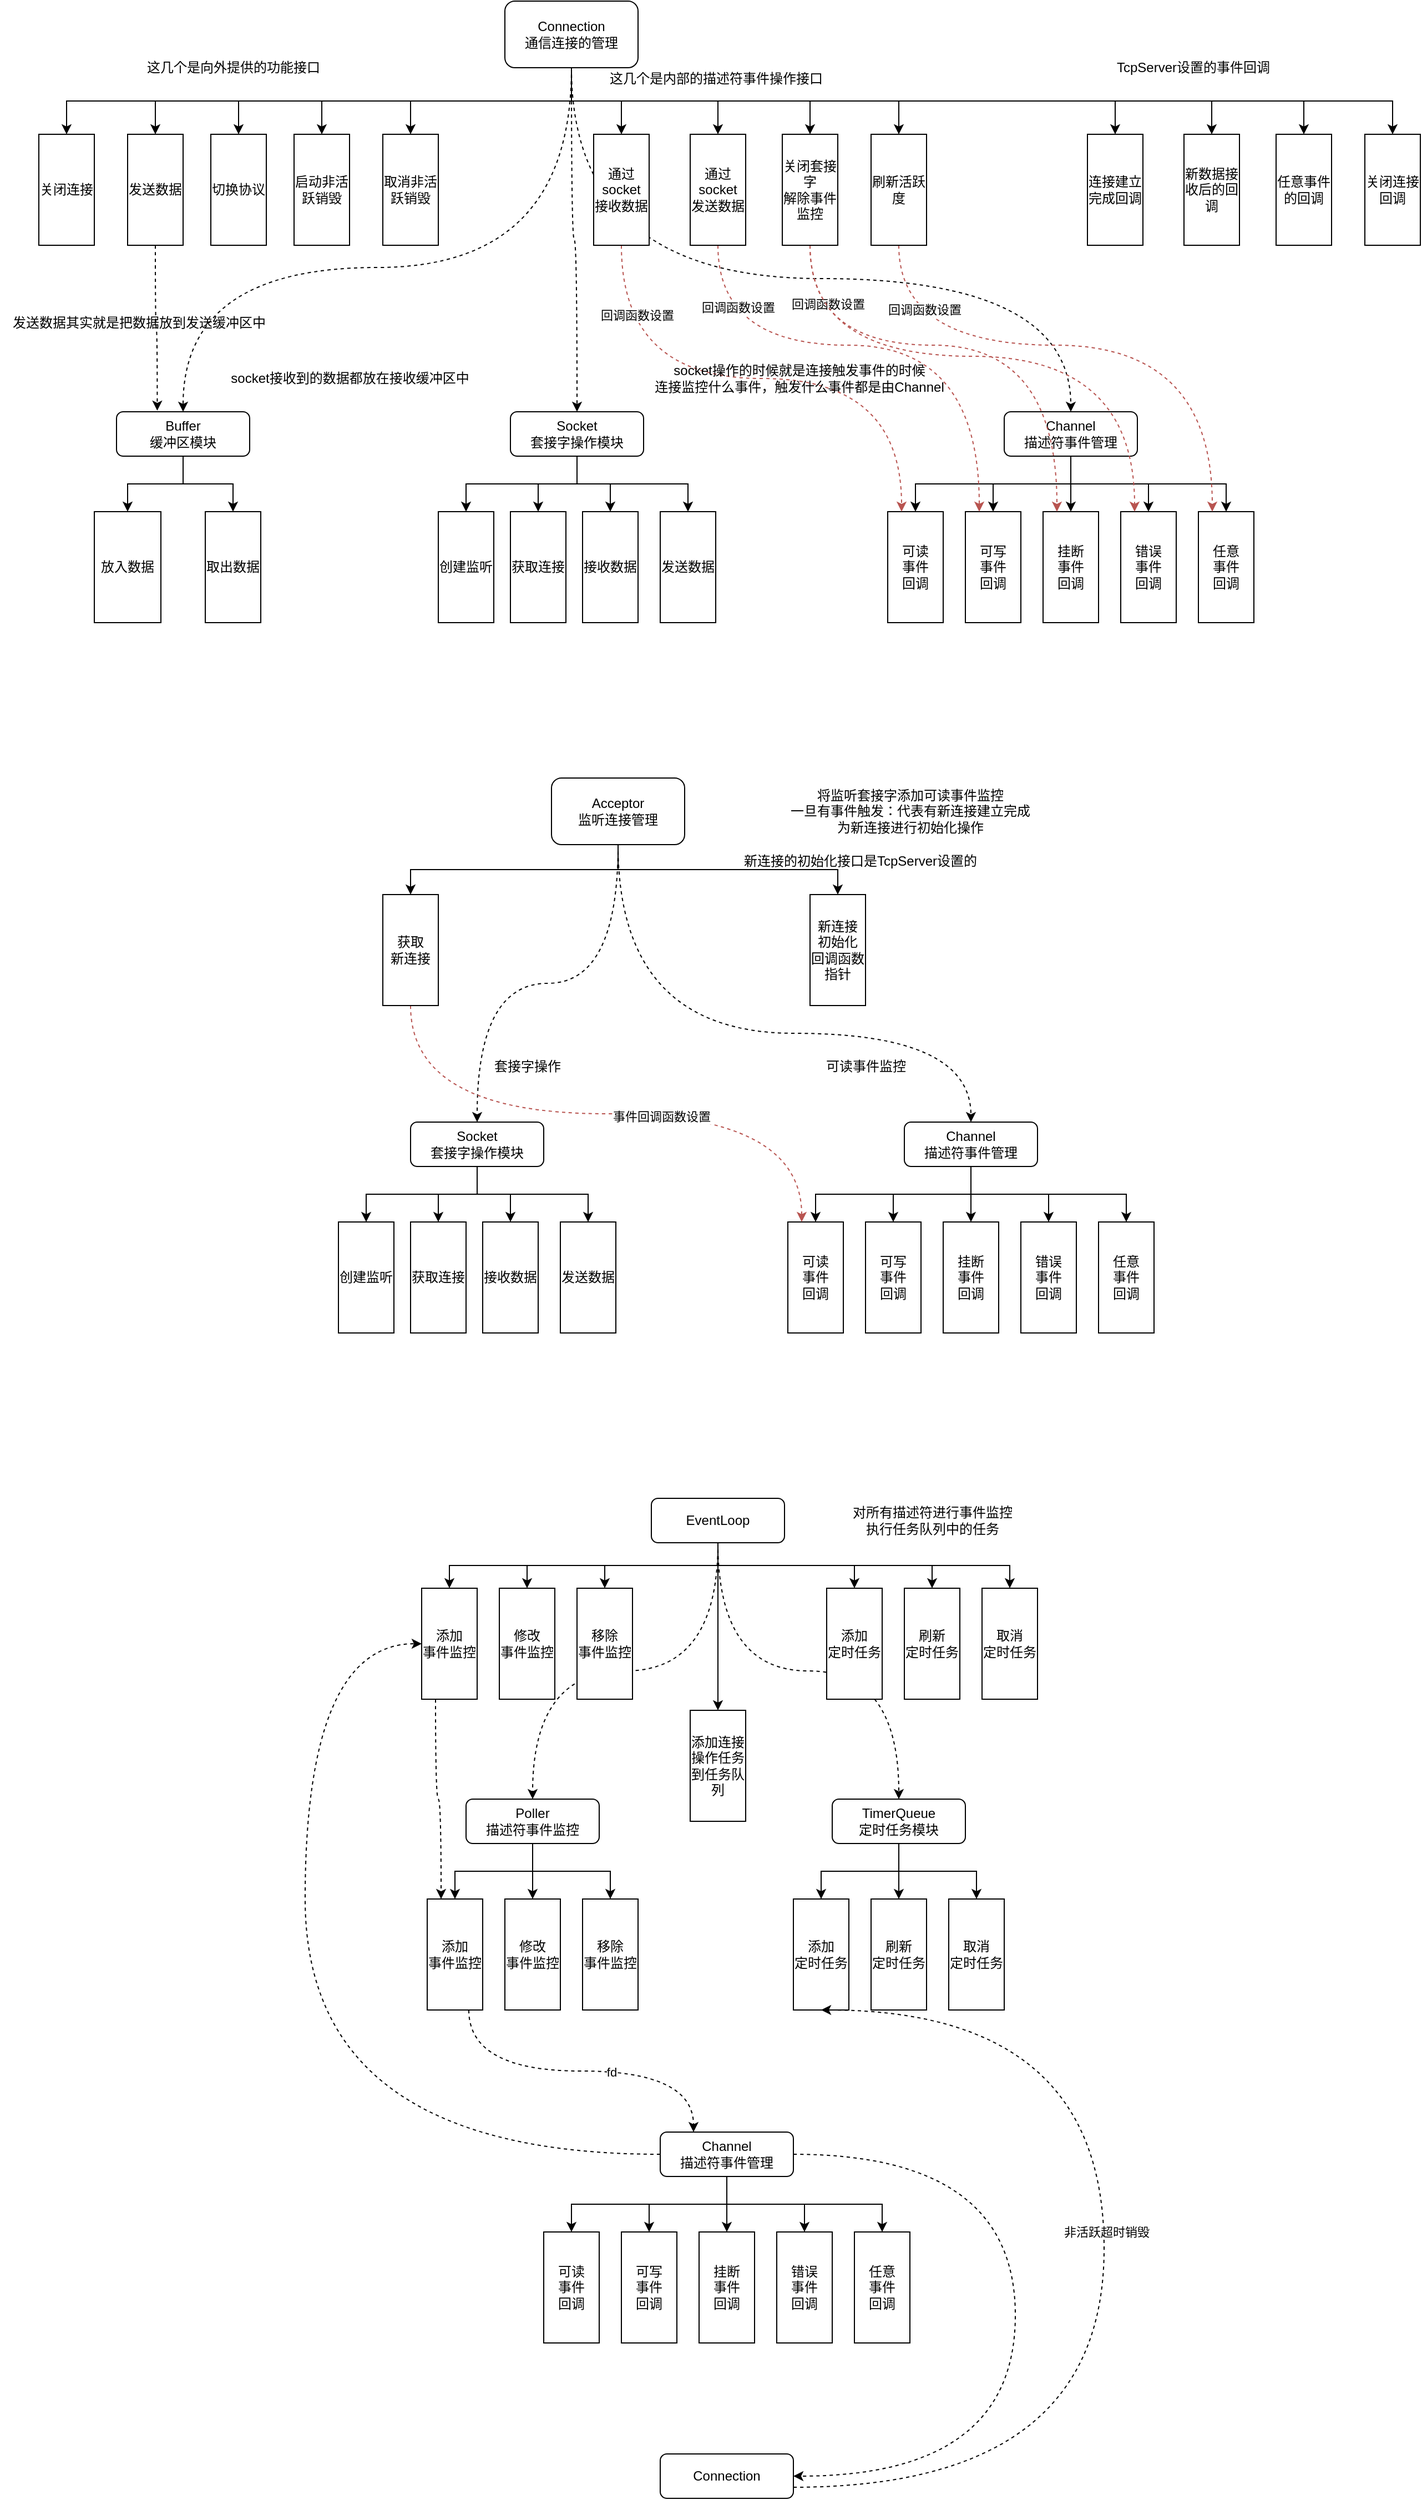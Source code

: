 <mxfile version="20.8.10" type="device"><diagram name="第 1 页" id="MNoV9runZdhLu2eUufJm"><mxGraphModel dx="1180" dy="1851" grid="1" gridSize="10" guides="1" tooltips="1" connect="1" arrows="1" fold="1" page="1" pageScale="1" pageWidth="827" pageHeight="1169" math="0" shadow="0"><root><mxCell id="0"/><mxCell id="1" parent="0"/><mxCell id="ZnIey9hsv3XczCQQsjlF-10" style="edgeStyle=orthogonalEdgeStyle;rounded=0;orthogonalLoop=1;jettySize=auto;html=1;exitX=0.5;exitY=1;exitDx=0;exitDy=0;entryX=0.5;entryY=0;entryDx=0;entryDy=0;fontFamily=Helvetica;" edge="1" parent="1" source="ZnIey9hsv3XczCQQsjlF-7" target="ZnIey9hsv3XczCQQsjlF-9"><mxGeometry relative="1" as="geometry"/></mxCell><mxCell id="ZnIey9hsv3XczCQQsjlF-11" style="edgeStyle=orthogonalEdgeStyle;rounded=0;orthogonalLoop=1;jettySize=auto;html=1;exitX=0.5;exitY=1;exitDx=0;exitDy=0;entryX=0.5;entryY=0;entryDx=0;entryDy=0;fontFamily=Helvetica;" edge="1" parent="1" source="ZnIey9hsv3XczCQQsjlF-7" target="ZnIey9hsv3XczCQQsjlF-8"><mxGeometry relative="1" as="geometry"/></mxCell><mxCell id="ZnIey9hsv3XczCQQsjlF-7" value="Buffer&lt;br&gt;缓冲区模块" style="rounded=1;whiteSpace=wrap;html=1;fontFamily=Helvetica;" vertex="1" parent="1"><mxGeometry x="260" y="150" width="120" height="40" as="geometry"/></mxCell><mxCell id="ZnIey9hsv3XczCQQsjlF-8" value="取出数据" style="rounded=0;whiteSpace=wrap;html=1;fontFamily=Helvetica;" vertex="1" parent="1"><mxGeometry x="340" y="240" width="50" height="100" as="geometry"/></mxCell><mxCell id="ZnIey9hsv3XczCQQsjlF-9" value="放入数据" style="rounded=0;whiteSpace=wrap;html=1;fontFamily=Helvetica;horizontal=1;" vertex="1" parent="1"><mxGeometry x="240" y="240" width="60" height="100" as="geometry"/></mxCell><mxCell id="ZnIey9hsv3XczCQQsjlF-17" style="edgeStyle=orthogonalEdgeStyle;rounded=0;orthogonalLoop=1;jettySize=auto;html=1;exitX=0.5;exitY=1;exitDx=0;exitDy=0;entryX=0.5;entryY=0;entryDx=0;entryDy=0;fontFamily=Helvetica;" edge="1" parent="1" source="ZnIey9hsv3XczCQQsjlF-12" target="ZnIey9hsv3XczCQQsjlF-13"><mxGeometry relative="1" as="geometry"/></mxCell><mxCell id="ZnIey9hsv3XczCQQsjlF-18" style="edgeStyle=orthogonalEdgeStyle;rounded=0;orthogonalLoop=1;jettySize=auto;html=1;exitX=0.5;exitY=1;exitDx=0;exitDy=0;entryX=0.5;entryY=0;entryDx=0;entryDy=0;fontFamily=Helvetica;" edge="1" parent="1" source="ZnIey9hsv3XczCQQsjlF-12" target="ZnIey9hsv3XczCQQsjlF-16"><mxGeometry relative="1" as="geometry"/></mxCell><mxCell id="ZnIey9hsv3XczCQQsjlF-19" style="edgeStyle=orthogonalEdgeStyle;rounded=0;orthogonalLoop=1;jettySize=auto;html=1;exitX=0.5;exitY=1;exitDx=0;exitDy=0;entryX=0.5;entryY=0;entryDx=0;entryDy=0;fontFamily=Helvetica;" edge="1" parent="1" source="ZnIey9hsv3XczCQQsjlF-12" target="ZnIey9hsv3XczCQQsjlF-14"><mxGeometry relative="1" as="geometry"/></mxCell><mxCell id="ZnIey9hsv3XczCQQsjlF-20" style="edgeStyle=orthogonalEdgeStyle;rounded=0;orthogonalLoop=1;jettySize=auto;html=1;exitX=0.5;exitY=1;exitDx=0;exitDy=0;entryX=0.5;entryY=0;entryDx=0;entryDy=0;fontFamily=Helvetica;" edge="1" parent="1" source="ZnIey9hsv3XczCQQsjlF-12" target="ZnIey9hsv3XczCQQsjlF-15"><mxGeometry relative="1" as="geometry"/></mxCell><mxCell id="ZnIey9hsv3XczCQQsjlF-12" value="Socket&lt;br&gt;套接字操作模块" style="rounded=1;whiteSpace=wrap;html=1;fontFamily=Helvetica;" vertex="1" parent="1"><mxGeometry x="615" y="150" width="120" height="40" as="geometry"/></mxCell><mxCell id="ZnIey9hsv3XczCQQsjlF-13" value="创建监听" style="rounded=0;whiteSpace=wrap;html=1;fontFamily=Helvetica;" vertex="1" parent="1"><mxGeometry x="550" y="240" width="50" height="100" as="geometry"/></mxCell><mxCell id="ZnIey9hsv3XczCQQsjlF-14" value="获取连接" style="rounded=0;whiteSpace=wrap;html=1;fontFamily=Helvetica;" vertex="1" parent="1"><mxGeometry x="615" y="240" width="50" height="100" as="geometry"/></mxCell><mxCell id="ZnIey9hsv3XczCQQsjlF-15" value="接收数据" style="rounded=0;whiteSpace=wrap;html=1;fontFamily=Helvetica;" vertex="1" parent="1"><mxGeometry x="680" y="240" width="50" height="100" as="geometry"/></mxCell><mxCell id="ZnIey9hsv3XczCQQsjlF-16" value="发送数据" style="rounded=0;whiteSpace=wrap;html=1;fontFamily=Helvetica;" vertex="1" parent="1"><mxGeometry x="750" y="240" width="50" height="100" as="geometry"/></mxCell><mxCell id="ZnIey9hsv3XczCQQsjlF-28" style="edgeStyle=orthogonalEdgeStyle;rounded=0;orthogonalLoop=1;jettySize=auto;html=1;exitX=0.5;exitY=1;exitDx=0;exitDy=0;entryX=0.5;entryY=0;entryDx=0;entryDy=0;fontFamily=Helvetica;" edge="1" parent="1" source="ZnIey9hsv3XczCQQsjlF-21" target="ZnIey9hsv3XczCQQsjlF-23"><mxGeometry relative="1" as="geometry"/></mxCell><mxCell id="ZnIey9hsv3XczCQQsjlF-29" style="edgeStyle=orthogonalEdgeStyle;rounded=0;orthogonalLoop=1;jettySize=auto;html=1;exitX=0.5;exitY=1;exitDx=0;exitDy=0;entryX=0.5;entryY=0;entryDx=0;entryDy=0;fontFamily=Helvetica;" edge="1" parent="1" source="ZnIey9hsv3XczCQQsjlF-21" target="ZnIey9hsv3XczCQQsjlF-24"><mxGeometry relative="1" as="geometry"/></mxCell><mxCell id="ZnIey9hsv3XczCQQsjlF-30" style="edgeStyle=orthogonalEdgeStyle;rounded=0;orthogonalLoop=1;jettySize=auto;html=1;exitX=0.5;exitY=1;exitDx=0;exitDy=0;entryX=0.5;entryY=0;entryDx=0;entryDy=0;fontFamily=Helvetica;" edge="1" parent="1" source="ZnIey9hsv3XczCQQsjlF-21" target="ZnIey9hsv3XczCQQsjlF-25"><mxGeometry relative="1" as="geometry"/></mxCell><mxCell id="ZnIey9hsv3XczCQQsjlF-31" style="edgeStyle=orthogonalEdgeStyle;rounded=0;orthogonalLoop=1;jettySize=auto;html=1;exitX=0.5;exitY=1;exitDx=0;exitDy=0;entryX=0.5;entryY=0;entryDx=0;entryDy=0;fontFamily=Helvetica;" edge="1" parent="1" source="ZnIey9hsv3XczCQQsjlF-21" target="ZnIey9hsv3XczCQQsjlF-27"><mxGeometry relative="1" as="geometry"/></mxCell><mxCell id="ZnIey9hsv3XczCQQsjlF-32" style="edgeStyle=orthogonalEdgeStyle;rounded=0;orthogonalLoop=1;jettySize=auto;html=1;exitX=0.5;exitY=1;exitDx=0;exitDy=0;entryX=0.5;entryY=0;entryDx=0;entryDy=0;fontFamily=Helvetica;" edge="1" parent="1" source="ZnIey9hsv3XczCQQsjlF-21" target="ZnIey9hsv3XczCQQsjlF-26"><mxGeometry relative="1" as="geometry"/></mxCell><mxCell id="ZnIey9hsv3XczCQQsjlF-21" value="Channel&lt;br&gt;描述符事件管理" style="rounded=1;whiteSpace=wrap;html=1;fontFamily=Helvetica;" vertex="1" parent="1"><mxGeometry x="1060" y="150" width="120" height="40" as="geometry"/></mxCell><mxCell id="ZnIey9hsv3XczCQQsjlF-23" value="可读&lt;br&gt;事件&lt;br&gt;回调" style="rounded=0;whiteSpace=wrap;html=1;fontFamily=Helvetica;" vertex="1" parent="1"><mxGeometry x="955" y="240" width="50" height="100" as="geometry"/></mxCell><mxCell id="ZnIey9hsv3XczCQQsjlF-24" value="可写&lt;br&gt;事件&lt;br&gt;回调" style="rounded=0;whiteSpace=wrap;html=1;fontFamily=Helvetica;" vertex="1" parent="1"><mxGeometry x="1025" y="240" width="50" height="100" as="geometry"/></mxCell><mxCell id="ZnIey9hsv3XczCQQsjlF-25" value="挂断&lt;br&gt;事件&lt;br&gt;回调" style="rounded=0;whiteSpace=wrap;html=1;fontFamily=Helvetica;" vertex="1" parent="1"><mxGeometry x="1095" y="240" width="50" height="100" as="geometry"/></mxCell><mxCell id="ZnIey9hsv3XczCQQsjlF-26" value="任意&lt;br&gt;事件&lt;br&gt;回调" style="rounded=0;whiteSpace=wrap;html=1;fontFamily=Helvetica;" vertex="1" parent="1"><mxGeometry x="1235" y="240" width="50" height="100" as="geometry"/></mxCell><mxCell id="ZnIey9hsv3XczCQQsjlF-27" value="错误&lt;br&gt;事件&lt;br&gt;回调" style="rounded=0;whiteSpace=wrap;html=1;fontFamily=Helvetica;" vertex="1" parent="1"><mxGeometry x="1165" y="240" width="50" height="100" as="geometry"/></mxCell><mxCell id="ZnIey9hsv3XczCQQsjlF-47" style="edgeStyle=orthogonalEdgeStyle;rounded=0;orthogonalLoop=1;jettySize=auto;html=1;exitX=0.5;exitY=1;exitDx=0;exitDy=0;entryX=0.5;entryY=0;entryDx=0;entryDy=0;fontFamily=Helvetica;" edge="1" parent="1" source="ZnIey9hsv3XczCQQsjlF-33" target="ZnIey9hsv3XczCQQsjlF-34"><mxGeometry relative="1" as="geometry"/></mxCell><mxCell id="ZnIey9hsv3XczCQQsjlF-48" style="edgeStyle=orthogonalEdgeStyle;rounded=0;orthogonalLoop=1;jettySize=auto;html=1;exitX=0.5;exitY=1;exitDx=0;exitDy=0;fontFamily=Helvetica;" edge="1" parent="1" source="ZnIey9hsv3XczCQQsjlF-33" target="ZnIey9hsv3XczCQQsjlF-35"><mxGeometry relative="1" as="geometry"/></mxCell><mxCell id="ZnIey9hsv3XczCQQsjlF-49" style="edgeStyle=orthogonalEdgeStyle;rounded=0;orthogonalLoop=1;jettySize=auto;html=1;exitX=0.5;exitY=1;exitDx=0;exitDy=0;fontFamily=Helvetica;" edge="1" parent="1" source="ZnIey9hsv3XczCQQsjlF-33" target="ZnIey9hsv3XczCQQsjlF-36"><mxGeometry relative="1" as="geometry"/></mxCell><mxCell id="ZnIey9hsv3XczCQQsjlF-50" style="edgeStyle=orthogonalEdgeStyle;rounded=0;orthogonalLoop=1;jettySize=auto;html=1;exitX=0.5;exitY=1;exitDx=0;exitDy=0;entryX=0.5;entryY=0;entryDx=0;entryDy=0;fontFamily=Helvetica;" edge="1" parent="1" source="ZnIey9hsv3XczCQQsjlF-33" target="ZnIey9hsv3XczCQQsjlF-37"><mxGeometry relative="1" as="geometry"/></mxCell><mxCell id="ZnIey9hsv3XczCQQsjlF-51" style="edgeStyle=orthogonalEdgeStyle;rounded=0;orthogonalLoop=1;jettySize=auto;html=1;exitX=0.5;exitY=1;exitDx=0;exitDy=0;entryX=0.5;entryY=0;entryDx=0;entryDy=0;fontFamily=Helvetica;" edge="1" parent="1" source="ZnIey9hsv3XczCQQsjlF-33" target="ZnIey9hsv3XczCQQsjlF-38"><mxGeometry relative="1" as="geometry"/></mxCell><mxCell id="ZnIey9hsv3XczCQQsjlF-53" style="edgeStyle=orthogonalEdgeStyle;rounded=0;orthogonalLoop=1;jettySize=auto;html=1;exitX=0.5;exitY=1;exitDx=0;exitDy=0;entryX=0.5;entryY=0;entryDx=0;entryDy=0;fontFamily=Helvetica;" edge="1" parent="1" source="ZnIey9hsv3XczCQQsjlF-33" target="ZnIey9hsv3XczCQQsjlF-40"><mxGeometry relative="1" as="geometry"/></mxCell><mxCell id="ZnIey9hsv3XczCQQsjlF-54" style="edgeStyle=orthogonalEdgeStyle;rounded=0;orthogonalLoop=1;jettySize=auto;html=1;exitX=0.5;exitY=1;exitDx=0;exitDy=0;entryX=0.5;entryY=0;entryDx=0;entryDy=0;fontFamily=Helvetica;" edge="1" parent="1" source="ZnIey9hsv3XczCQQsjlF-33" target="ZnIey9hsv3XczCQQsjlF-41"><mxGeometry relative="1" as="geometry"/></mxCell><mxCell id="ZnIey9hsv3XczCQQsjlF-55" style="edgeStyle=orthogonalEdgeStyle;rounded=0;orthogonalLoop=1;jettySize=auto;html=1;exitX=0.5;exitY=1;exitDx=0;exitDy=0;entryX=0.5;entryY=0;entryDx=0;entryDy=0;fontFamily=Helvetica;" edge="1" parent="1" source="ZnIey9hsv3XczCQQsjlF-33" target="ZnIey9hsv3XczCQQsjlF-39"><mxGeometry relative="1" as="geometry"/></mxCell><mxCell id="ZnIey9hsv3XczCQQsjlF-56" style="edgeStyle=orthogonalEdgeStyle;rounded=0;orthogonalLoop=1;jettySize=auto;html=1;exitX=0.5;exitY=1;exitDx=0;exitDy=0;fontFamily=Helvetica;" edge="1" parent="1" source="ZnIey9hsv3XczCQQsjlF-33" target="ZnIey9hsv3XczCQQsjlF-42"><mxGeometry relative="1" as="geometry"/></mxCell><mxCell id="ZnIey9hsv3XczCQQsjlF-58" style="edgeStyle=orthogonalEdgeStyle;rounded=0;orthogonalLoop=1;jettySize=auto;html=1;exitX=0.5;exitY=1;exitDx=0;exitDy=0;entryX=0.5;entryY=0;entryDx=0;entryDy=0;fontFamily=Helvetica;" edge="1" parent="1" source="ZnIey9hsv3XczCQQsjlF-33" target="ZnIey9hsv3XczCQQsjlF-43"><mxGeometry relative="1" as="geometry"/></mxCell><mxCell id="ZnIey9hsv3XczCQQsjlF-59" style="edgeStyle=orthogonalEdgeStyle;rounded=0;orthogonalLoop=1;jettySize=auto;html=1;exitX=0.5;exitY=1;exitDx=0;exitDy=0;entryX=0.5;entryY=0;entryDx=0;entryDy=0;fontFamily=Helvetica;" edge="1" parent="1" source="ZnIey9hsv3XczCQQsjlF-33" target="ZnIey9hsv3XczCQQsjlF-44"><mxGeometry relative="1" as="geometry"/></mxCell><mxCell id="ZnIey9hsv3XczCQQsjlF-60" style="edgeStyle=orthogonalEdgeStyle;rounded=0;orthogonalLoop=1;jettySize=auto;html=1;exitX=0.5;exitY=1;exitDx=0;exitDy=0;entryX=0.5;entryY=0;entryDx=0;entryDy=0;fontFamily=Helvetica;" edge="1" parent="1" source="ZnIey9hsv3XczCQQsjlF-33" target="ZnIey9hsv3XczCQQsjlF-45"><mxGeometry relative="1" as="geometry"/></mxCell><mxCell id="ZnIey9hsv3XczCQQsjlF-61" style="edgeStyle=orthogonalEdgeStyle;rounded=0;orthogonalLoop=1;jettySize=auto;html=1;exitX=0.5;exitY=1;exitDx=0;exitDy=0;entryX=0.5;entryY=0;entryDx=0;entryDy=0;fontFamily=Helvetica;" edge="1" parent="1" source="ZnIey9hsv3XczCQQsjlF-33" target="ZnIey9hsv3XczCQQsjlF-46"><mxGeometry relative="1" as="geometry"/></mxCell><mxCell id="ZnIey9hsv3XczCQQsjlF-63" style="edgeStyle=orthogonalEdgeStyle;rounded=0;orthogonalLoop=1;jettySize=auto;html=1;exitX=0.5;exitY=1;exitDx=0;exitDy=0;fontFamily=Helvetica;curved=1;dashed=1;" edge="1" parent="1" source="ZnIey9hsv3XczCQQsjlF-33" target="ZnIey9hsv3XczCQQsjlF-7"><mxGeometry relative="1" as="geometry"><Array as="points"><mxPoint x="670" y="20"/><mxPoint x="320" y="20"/></Array></mxGeometry></mxCell><mxCell id="ZnIey9hsv3XczCQQsjlF-64" style="edgeStyle=orthogonalEdgeStyle;curved=1;rounded=0;orthogonalLoop=1;jettySize=auto;html=1;exitX=0.5;exitY=1;exitDx=0;exitDy=0;dashed=1;fontFamily=Helvetica;" edge="1" parent="1" source="ZnIey9hsv3XczCQQsjlF-33" target="ZnIey9hsv3XczCQQsjlF-12"><mxGeometry relative="1" as="geometry"/></mxCell><mxCell id="ZnIey9hsv3XczCQQsjlF-65" style="edgeStyle=orthogonalEdgeStyle;curved=1;rounded=0;orthogonalLoop=1;jettySize=auto;html=1;exitX=0.5;exitY=1;exitDx=0;exitDy=0;dashed=1;fontFamily=Helvetica;" edge="1" parent="1" source="ZnIey9hsv3XczCQQsjlF-33" target="ZnIey9hsv3XczCQQsjlF-21"><mxGeometry relative="1" as="geometry"><Array as="points"><mxPoint x="670" y="30"/><mxPoint x="1120" y="30"/></Array></mxGeometry></mxCell><mxCell id="ZnIey9hsv3XczCQQsjlF-33" value="Connection&lt;br&gt;通信连接的管理" style="rounded=1;whiteSpace=wrap;html=1;fontFamily=Helvetica;" vertex="1" parent="1"><mxGeometry x="610" y="-220" width="120" height="60" as="geometry"/></mxCell><mxCell id="ZnIey9hsv3XczCQQsjlF-34" value="关闭连接" style="rounded=0;whiteSpace=wrap;html=1;fontFamily=Helvetica;" vertex="1" parent="1"><mxGeometry x="190" y="-100" width="50" height="100" as="geometry"/></mxCell><mxCell id="ZnIey9hsv3XczCQQsjlF-69" style="edgeStyle=orthogonalEdgeStyle;curved=1;rounded=0;orthogonalLoop=1;jettySize=auto;html=1;exitX=0.5;exitY=1;exitDx=0;exitDy=0;entryX=0.306;entryY=-0.025;entryDx=0;entryDy=0;entryPerimeter=0;dashed=1;fontFamily=Helvetica;" edge="1" parent="1" source="ZnIey9hsv3XczCQQsjlF-35" target="ZnIey9hsv3XczCQQsjlF-7"><mxGeometry relative="1" as="geometry"/></mxCell><mxCell id="ZnIey9hsv3XczCQQsjlF-35" value="发送数据" style="rounded=0;whiteSpace=wrap;html=1;fontFamily=Helvetica;" vertex="1" parent="1"><mxGeometry x="270" y="-100" width="50" height="100" as="geometry"/></mxCell><mxCell id="ZnIey9hsv3XczCQQsjlF-36" value="切换协议" style="rounded=0;whiteSpace=wrap;html=1;fontFamily=Helvetica;" vertex="1" parent="1"><mxGeometry x="345" y="-100" width="50" height="100" as="geometry"/></mxCell><mxCell id="ZnIey9hsv3XczCQQsjlF-37" value="启动非活跃销毁" style="rounded=0;whiteSpace=wrap;html=1;fontFamily=Helvetica;" vertex="1" parent="1"><mxGeometry x="420" y="-100" width="50" height="100" as="geometry"/></mxCell><mxCell id="ZnIey9hsv3XczCQQsjlF-38" value="取消非活跃销毁" style="rounded=0;whiteSpace=wrap;html=1;fontFamily=Helvetica;" vertex="1" parent="1"><mxGeometry x="500" y="-100" width="50" height="100" as="geometry"/></mxCell><mxCell id="ZnIey9hsv3XczCQQsjlF-76" style="edgeStyle=orthogonalEdgeStyle;curved=1;rounded=0;orthogonalLoop=1;jettySize=auto;html=1;exitX=0.5;exitY=1;exitDx=0;exitDy=0;entryX=0.25;entryY=0;entryDx=0;entryDy=0;dashed=1;fontFamily=Helvetica;fillColor=#f8cecc;strokeColor=#b85450;" edge="1" parent="1" source="ZnIey9hsv3XczCQQsjlF-39" target="ZnIey9hsv3XczCQQsjlF-23"><mxGeometry relative="1" as="geometry"/></mxCell><mxCell id="ZnIey9hsv3XczCQQsjlF-77" value="回调函数设置" style="edgeLabel;html=1;align=center;verticalAlign=middle;resizable=0;points=[];fontFamily=Helvetica;" vertex="1" connectable="0" parent="ZnIey9hsv3XczCQQsjlF-76"><mxGeometry x="-0.744" y="14" relative="1" as="geometry"><mxPoint as="offset"/></mxGeometry></mxCell><mxCell id="ZnIey9hsv3XczCQQsjlF-39" value="通过socket&lt;br&gt;接收数据" style="rounded=0;whiteSpace=wrap;html=1;fontFamily=Helvetica;" vertex="1" parent="1"><mxGeometry x="690" y="-100" width="50" height="100" as="geometry"/></mxCell><mxCell id="ZnIey9hsv3XczCQQsjlF-78" style="edgeStyle=orthogonalEdgeStyle;curved=1;rounded=0;orthogonalLoop=1;jettySize=auto;html=1;exitX=0.5;exitY=1;exitDx=0;exitDy=0;entryX=0.25;entryY=0;entryDx=0;entryDy=0;dashed=1;fontFamily=Helvetica;fillColor=#f8cecc;strokeColor=#b85450;" edge="1" parent="1" source="ZnIey9hsv3XczCQQsjlF-40" target="ZnIey9hsv3XczCQQsjlF-24"><mxGeometry relative="1" as="geometry"><Array as="points"><mxPoint x="802" y="90"/><mxPoint x="1038" y="90"/></Array></mxGeometry></mxCell><mxCell id="ZnIey9hsv3XczCQQsjlF-81" value="回调函数设置" style="edgeLabel;html=1;align=center;verticalAlign=middle;resizable=0;points=[];fontFamily=Helvetica;" vertex="1" connectable="0" parent="ZnIey9hsv3XczCQQsjlF-78"><mxGeometry x="-0.766" y="18" relative="1" as="geometry"><mxPoint as="offset"/></mxGeometry></mxCell><mxCell id="ZnIey9hsv3XczCQQsjlF-40" value="通过socket&lt;br&gt;发送数据" style="rounded=0;whiteSpace=wrap;html=1;fontFamily=Helvetica;" vertex="1" parent="1"><mxGeometry x="777" y="-100" width="50" height="100" as="geometry"/></mxCell><mxCell id="ZnIey9hsv3XczCQQsjlF-79" style="edgeStyle=orthogonalEdgeStyle;curved=1;rounded=0;orthogonalLoop=1;jettySize=auto;html=1;exitX=0.5;exitY=1;exitDx=0;exitDy=0;entryX=0.25;entryY=0;entryDx=0;entryDy=0;dashed=1;fontFamily=Helvetica;fillColor=#f8cecc;strokeColor=#b85450;" edge="1" parent="1" source="ZnIey9hsv3XczCQQsjlF-41" target="ZnIey9hsv3XczCQQsjlF-25"><mxGeometry relative="1" as="geometry"><Array as="points"><mxPoint x="885" y="90"/><mxPoint x="1108" y="90"/></Array></mxGeometry></mxCell><mxCell id="ZnIey9hsv3XczCQQsjlF-82" value="回调函数设置" style="edgeLabel;html=1;align=center;verticalAlign=middle;resizable=0;points=[];fontFamily=Helvetica;" vertex="1" connectable="0" parent="ZnIey9hsv3XczCQQsjlF-79"><mxGeometry x="-0.77" y="16" relative="1" as="geometry"><mxPoint as="offset"/></mxGeometry></mxCell><mxCell id="ZnIey9hsv3XczCQQsjlF-84" style="edgeStyle=orthogonalEdgeStyle;curved=1;rounded=0;orthogonalLoop=1;jettySize=auto;html=1;exitX=0.5;exitY=1;exitDx=0;exitDy=0;entryX=0.25;entryY=0;entryDx=0;entryDy=0;dashed=1;fontFamily=Helvetica;fillColor=#f8cecc;strokeColor=#b85450;" edge="1" parent="1" source="ZnIey9hsv3XczCQQsjlF-41" target="ZnIey9hsv3XczCQQsjlF-27"><mxGeometry relative="1" as="geometry"><Array as="points"><mxPoint x="885" y="100"/><mxPoint x="1178" y="100"/></Array></mxGeometry></mxCell><mxCell id="ZnIey9hsv3XczCQQsjlF-41" value="关闭套接字&lt;br&gt;解除事件监控" style="rounded=0;whiteSpace=wrap;html=1;fontFamily=Helvetica;" vertex="1" parent="1"><mxGeometry x="860" y="-100" width="50" height="100" as="geometry"/></mxCell><mxCell id="ZnIey9hsv3XczCQQsjlF-80" style="edgeStyle=orthogonalEdgeStyle;curved=1;rounded=0;orthogonalLoop=1;jettySize=auto;html=1;exitX=0.5;exitY=1;exitDx=0;exitDy=0;entryX=0.25;entryY=0;entryDx=0;entryDy=0;dashed=1;fontFamily=Helvetica;fillColor=#f8cecc;strokeColor=#b85450;" edge="1" parent="1" source="ZnIey9hsv3XczCQQsjlF-42" target="ZnIey9hsv3XczCQQsjlF-26"><mxGeometry relative="1" as="geometry"><Array as="points"><mxPoint x="965" y="90"/><mxPoint x="1248" y="90"/></Array></mxGeometry></mxCell><mxCell id="ZnIey9hsv3XczCQQsjlF-83" value="回调函数设置" style="edgeLabel;html=1;align=center;verticalAlign=middle;resizable=0;points=[];fontFamily=Helvetica;" vertex="1" connectable="0" parent="ZnIey9hsv3XczCQQsjlF-80"><mxGeometry x="-0.78" y="23" relative="1" as="geometry"><mxPoint as="offset"/></mxGeometry></mxCell><mxCell id="ZnIey9hsv3XczCQQsjlF-42" value="刷新活跃度" style="rounded=0;whiteSpace=wrap;html=1;fontFamily=Helvetica;" vertex="1" parent="1"><mxGeometry x="940" y="-100" width="50" height="100" as="geometry"/></mxCell><mxCell id="ZnIey9hsv3XczCQQsjlF-43" value="连接建立完成回调" style="rounded=0;whiteSpace=wrap;html=1;fontFamily=Helvetica;" vertex="1" parent="1"><mxGeometry x="1135" y="-100" width="50" height="100" as="geometry"/></mxCell><mxCell id="ZnIey9hsv3XczCQQsjlF-44" value="新数据接收后的回调" style="rounded=0;whiteSpace=wrap;html=1;fontFamily=Helvetica;" vertex="1" parent="1"><mxGeometry x="1222" y="-100" width="50" height="100" as="geometry"/></mxCell><mxCell id="ZnIey9hsv3XczCQQsjlF-45" value="任意事件的回调" style="rounded=0;whiteSpace=wrap;html=1;fontFamily=Helvetica;" vertex="1" parent="1"><mxGeometry x="1305" y="-100" width="50" height="100" as="geometry"/></mxCell><mxCell id="ZnIey9hsv3XczCQQsjlF-46" value="关闭连接回调" style="rounded=0;whiteSpace=wrap;html=1;fontFamily=Helvetica;" vertex="1" parent="1"><mxGeometry x="1385" y="-100" width="50" height="100" as="geometry"/></mxCell><mxCell id="ZnIey9hsv3XczCQQsjlF-52" value="这几个是向外提供的功能接口" style="text;html=1;align=center;verticalAlign=middle;resizable=0;points=[];autosize=1;strokeColor=none;fillColor=none;fontFamily=Helvetica;" vertex="1" parent="1"><mxGeometry x="275" y="-175" width="180" height="30" as="geometry"/></mxCell><mxCell id="ZnIey9hsv3XczCQQsjlF-57" value="这几个是内部的描述符事件操作接口" style="text;html=1;align=center;verticalAlign=middle;resizable=0;points=[];autosize=1;strokeColor=none;fillColor=none;fontFamily=Helvetica;" vertex="1" parent="1"><mxGeometry x="690" y="-165" width="220" height="30" as="geometry"/></mxCell><mxCell id="ZnIey9hsv3XczCQQsjlF-62" value="TcpServer设置的事件回调" style="text;html=1;align=center;verticalAlign=middle;resizable=0;points=[];autosize=1;strokeColor=none;fillColor=none;fontFamily=Helvetica;" vertex="1" parent="1"><mxGeometry x="1150" y="-175" width="160" height="30" as="geometry"/></mxCell><mxCell id="ZnIey9hsv3XczCQQsjlF-67" value="socket接收到的数据都放在接收缓冲区中" style="text;html=1;align=center;verticalAlign=middle;resizable=0;points=[];autosize=1;strokeColor=none;fillColor=none;fontFamily=Helvetica;" vertex="1" parent="1"><mxGeometry x="350" y="105" width="240" height="30" as="geometry"/></mxCell><mxCell id="ZnIey9hsv3XczCQQsjlF-68" value="发送数据其实就是把数据放到发送缓冲区中" style="text;html=1;align=center;verticalAlign=middle;resizable=0;points=[];autosize=1;strokeColor=none;fillColor=none;fontFamily=Helvetica;" vertex="1" parent="1"><mxGeometry x="155" y="55" width="250" height="30" as="geometry"/></mxCell><mxCell id="ZnIey9hsv3XczCQQsjlF-72" value="socket操作的时候就是连接触发事件的时候&lt;br&gt;连接监控什么事件，触发什么事件都是由Channel" style="text;html=1;align=center;verticalAlign=middle;resizable=0;points=[];autosize=1;strokeColor=none;fillColor=none;fontFamily=Helvetica;" vertex="1" parent="1"><mxGeometry x="735" y="100" width="280" height="40" as="geometry"/></mxCell><mxCell id="ZnIey9hsv3XczCQQsjlF-90" style="edgeStyle=orthogonalEdgeStyle;rounded=0;orthogonalLoop=1;jettySize=auto;html=1;exitX=0.5;exitY=1;exitDx=0;exitDy=0;entryX=0.5;entryY=0;entryDx=0;entryDy=0;fontFamily=Helvetica;" edge="1" parent="1" source="ZnIey9hsv3XczCQQsjlF-94" target="ZnIey9hsv3XczCQQsjlF-95"><mxGeometry relative="1" as="geometry"/></mxCell><mxCell id="ZnIey9hsv3XczCQQsjlF-91" style="edgeStyle=orthogonalEdgeStyle;rounded=0;orthogonalLoop=1;jettySize=auto;html=1;exitX=0.5;exitY=1;exitDx=0;exitDy=0;entryX=0.5;entryY=0;entryDx=0;entryDy=0;fontFamily=Helvetica;" edge="1" parent="1" source="ZnIey9hsv3XczCQQsjlF-94" target="ZnIey9hsv3XczCQQsjlF-98"><mxGeometry relative="1" as="geometry"/></mxCell><mxCell id="ZnIey9hsv3XczCQQsjlF-92" style="edgeStyle=orthogonalEdgeStyle;rounded=0;orthogonalLoop=1;jettySize=auto;html=1;exitX=0.5;exitY=1;exitDx=0;exitDy=0;entryX=0.5;entryY=0;entryDx=0;entryDy=0;fontFamily=Helvetica;" edge="1" parent="1" source="ZnIey9hsv3XczCQQsjlF-94" target="ZnIey9hsv3XczCQQsjlF-96"><mxGeometry relative="1" as="geometry"/></mxCell><mxCell id="ZnIey9hsv3XczCQQsjlF-93" style="edgeStyle=orthogonalEdgeStyle;rounded=0;orthogonalLoop=1;jettySize=auto;html=1;exitX=0.5;exitY=1;exitDx=0;exitDy=0;entryX=0.5;entryY=0;entryDx=0;entryDy=0;fontFamily=Helvetica;" edge="1" parent="1" source="ZnIey9hsv3XczCQQsjlF-94" target="ZnIey9hsv3XczCQQsjlF-97"><mxGeometry relative="1" as="geometry"/></mxCell><mxCell id="ZnIey9hsv3XczCQQsjlF-94" value="Socket&lt;br&gt;套接字操作模块" style="rounded=1;whiteSpace=wrap;html=1;fontFamily=Helvetica;" vertex="1" parent="1"><mxGeometry x="525" y="790" width="120" height="40" as="geometry"/></mxCell><mxCell id="ZnIey9hsv3XczCQQsjlF-95" value="创建监听" style="rounded=0;whiteSpace=wrap;html=1;fontFamily=Helvetica;" vertex="1" parent="1"><mxGeometry x="460" y="880" width="50" height="100" as="geometry"/></mxCell><mxCell id="ZnIey9hsv3XczCQQsjlF-96" value="获取连接" style="rounded=0;whiteSpace=wrap;html=1;fontFamily=Helvetica;" vertex="1" parent="1"><mxGeometry x="525" y="880" width="50" height="100" as="geometry"/></mxCell><mxCell id="ZnIey9hsv3XczCQQsjlF-97" value="接收数据" style="rounded=0;whiteSpace=wrap;html=1;fontFamily=Helvetica;" vertex="1" parent="1"><mxGeometry x="590" y="880" width="50" height="100" as="geometry"/></mxCell><mxCell id="ZnIey9hsv3XczCQQsjlF-98" value="发送数据" style="rounded=0;whiteSpace=wrap;html=1;fontFamily=Helvetica;" vertex="1" parent="1"><mxGeometry x="660" y="880" width="50" height="100" as="geometry"/></mxCell><mxCell id="ZnIey9hsv3XczCQQsjlF-99" style="edgeStyle=orthogonalEdgeStyle;rounded=0;orthogonalLoop=1;jettySize=auto;html=1;exitX=0.5;exitY=1;exitDx=0;exitDy=0;entryX=0.5;entryY=0;entryDx=0;entryDy=0;fontFamily=Helvetica;" edge="1" parent="1" source="ZnIey9hsv3XczCQQsjlF-104" target="ZnIey9hsv3XczCQQsjlF-105"><mxGeometry relative="1" as="geometry"/></mxCell><mxCell id="ZnIey9hsv3XczCQQsjlF-100" style="edgeStyle=orthogonalEdgeStyle;rounded=0;orthogonalLoop=1;jettySize=auto;html=1;exitX=0.5;exitY=1;exitDx=0;exitDy=0;entryX=0.5;entryY=0;entryDx=0;entryDy=0;fontFamily=Helvetica;" edge="1" parent="1" source="ZnIey9hsv3XczCQQsjlF-104" target="ZnIey9hsv3XczCQQsjlF-106"><mxGeometry relative="1" as="geometry"/></mxCell><mxCell id="ZnIey9hsv3XczCQQsjlF-101" style="edgeStyle=orthogonalEdgeStyle;rounded=0;orthogonalLoop=1;jettySize=auto;html=1;exitX=0.5;exitY=1;exitDx=0;exitDy=0;entryX=0.5;entryY=0;entryDx=0;entryDy=0;fontFamily=Helvetica;" edge="1" parent="1" source="ZnIey9hsv3XczCQQsjlF-104" target="ZnIey9hsv3XczCQQsjlF-107"><mxGeometry relative="1" as="geometry"/></mxCell><mxCell id="ZnIey9hsv3XczCQQsjlF-102" style="edgeStyle=orthogonalEdgeStyle;rounded=0;orthogonalLoop=1;jettySize=auto;html=1;exitX=0.5;exitY=1;exitDx=0;exitDy=0;entryX=0.5;entryY=0;entryDx=0;entryDy=0;fontFamily=Helvetica;" edge="1" parent="1" source="ZnIey9hsv3XczCQQsjlF-104" target="ZnIey9hsv3XczCQQsjlF-109"><mxGeometry relative="1" as="geometry"/></mxCell><mxCell id="ZnIey9hsv3XczCQQsjlF-103" style="edgeStyle=orthogonalEdgeStyle;rounded=0;orthogonalLoop=1;jettySize=auto;html=1;exitX=0.5;exitY=1;exitDx=0;exitDy=0;entryX=0.5;entryY=0;entryDx=0;entryDy=0;fontFamily=Helvetica;" edge="1" parent="1" source="ZnIey9hsv3XczCQQsjlF-104" target="ZnIey9hsv3XczCQQsjlF-108"><mxGeometry relative="1" as="geometry"/></mxCell><mxCell id="ZnIey9hsv3XczCQQsjlF-104" value="Channel&lt;br&gt;描述符事件管理" style="rounded=1;whiteSpace=wrap;html=1;fontFamily=Helvetica;" vertex="1" parent="1"><mxGeometry x="970" y="790" width="120" height="40" as="geometry"/></mxCell><mxCell id="ZnIey9hsv3XczCQQsjlF-105" value="可读&lt;br&gt;事件&lt;br&gt;回调" style="rounded=0;whiteSpace=wrap;html=1;fontFamily=Helvetica;" vertex="1" parent="1"><mxGeometry x="865" y="880" width="50" height="100" as="geometry"/></mxCell><mxCell id="ZnIey9hsv3XczCQQsjlF-106" value="可写&lt;br&gt;事件&lt;br&gt;回调" style="rounded=0;whiteSpace=wrap;html=1;fontFamily=Helvetica;" vertex="1" parent="1"><mxGeometry x="935" y="880" width="50" height="100" as="geometry"/></mxCell><mxCell id="ZnIey9hsv3XczCQQsjlF-107" value="挂断&lt;br&gt;事件&lt;br&gt;回调" style="rounded=0;whiteSpace=wrap;html=1;fontFamily=Helvetica;" vertex="1" parent="1"><mxGeometry x="1005" y="880" width="50" height="100" as="geometry"/></mxCell><mxCell id="ZnIey9hsv3XczCQQsjlF-108" value="任意&lt;br&gt;事件&lt;br&gt;回调" style="rounded=0;whiteSpace=wrap;html=1;fontFamily=Helvetica;" vertex="1" parent="1"><mxGeometry x="1145" y="880" width="50" height="100" as="geometry"/></mxCell><mxCell id="ZnIey9hsv3XczCQQsjlF-109" value="错误&lt;br&gt;事件&lt;br&gt;回调" style="rounded=0;whiteSpace=wrap;html=1;fontFamily=Helvetica;" vertex="1" parent="1"><mxGeometry x="1075" y="880" width="50" height="100" as="geometry"/></mxCell><mxCell id="ZnIey9hsv3XczCQQsjlF-114" style="edgeStyle=orthogonalEdgeStyle;rounded=0;orthogonalLoop=1;jettySize=auto;html=1;exitX=0.5;exitY=1;exitDx=0;exitDy=0;entryX=0.5;entryY=0;entryDx=0;entryDy=0;fontFamily=Helvetica;" edge="1" parent="1" source="ZnIey9hsv3XczCQQsjlF-110" target="ZnIey9hsv3XczCQQsjlF-112"><mxGeometry relative="1" as="geometry"/></mxCell><mxCell id="ZnIey9hsv3XczCQQsjlF-115" style="edgeStyle=orthogonalEdgeStyle;rounded=0;orthogonalLoop=1;jettySize=auto;html=1;exitX=0.5;exitY=1;exitDx=0;exitDy=0;entryX=0.5;entryY=0;entryDx=0;entryDy=0;fontFamily=Helvetica;" edge="1" parent="1" source="ZnIey9hsv3XczCQQsjlF-110" target="ZnIey9hsv3XczCQQsjlF-113"><mxGeometry relative="1" as="geometry"/></mxCell><mxCell id="ZnIey9hsv3XczCQQsjlF-116" style="edgeStyle=orthogonalEdgeStyle;rounded=0;orthogonalLoop=1;jettySize=auto;html=1;exitX=0.5;exitY=1;exitDx=0;exitDy=0;entryX=0.5;entryY=0;entryDx=0;entryDy=0;fontFamily=Helvetica;dashed=1;curved=1;" edge="1" parent="1" source="ZnIey9hsv3XczCQQsjlF-110" target="ZnIey9hsv3XczCQQsjlF-94"><mxGeometry relative="1" as="geometry"/></mxCell><mxCell id="ZnIey9hsv3XczCQQsjlF-117" style="edgeStyle=orthogonalEdgeStyle;curved=1;rounded=0;orthogonalLoop=1;jettySize=auto;html=1;exitX=0.5;exitY=1;exitDx=0;exitDy=0;entryX=0.5;entryY=0;entryDx=0;entryDy=0;dashed=1;fontFamily=Helvetica;" edge="1" parent="1" source="ZnIey9hsv3XczCQQsjlF-110" target="ZnIey9hsv3XczCQQsjlF-104"><mxGeometry relative="1" as="geometry"><Array as="points"><mxPoint x="712" y="710"/><mxPoint x="1030" y="710"/></Array></mxGeometry></mxCell><mxCell id="ZnIey9hsv3XczCQQsjlF-110" value="Acceptor&lt;br&gt;监听连接管理" style="rounded=1;whiteSpace=wrap;html=1;fontFamily=Helvetica;" vertex="1" parent="1"><mxGeometry x="652" y="480" width="120" height="60" as="geometry"/></mxCell><mxCell id="ZnIey9hsv3XczCQQsjlF-111" value="将监听套接字添加可读事件监控&lt;br&gt;一旦有事件触发：代表有新连接建立完成&lt;br&gt;为新连接进行初始化操作" style="text;html=1;align=center;verticalAlign=middle;resizable=0;points=[];autosize=1;strokeColor=none;fillColor=none;fontFamily=Helvetica;" vertex="1" parent="1"><mxGeometry x="855" y="480" width="240" height="60" as="geometry"/></mxCell><mxCell id="ZnIey9hsv3XczCQQsjlF-120" style="edgeStyle=orthogonalEdgeStyle;curved=1;rounded=0;orthogonalLoop=1;jettySize=auto;html=1;exitX=0.5;exitY=1;exitDx=0;exitDy=0;entryX=0.25;entryY=0;entryDx=0;entryDy=0;dashed=1;fontFamily=Helvetica;fillColor=#f8cecc;strokeColor=#b85450;" edge="1" parent="1" source="ZnIey9hsv3XczCQQsjlF-112" target="ZnIey9hsv3XczCQQsjlF-105"><mxGeometry relative="1" as="geometry"/></mxCell><mxCell id="ZnIey9hsv3XczCQQsjlF-121" value="事件回调函数设置" style="edgeLabel;html=1;align=center;verticalAlign=middle;resizable=0;points=[];fontFamily=Helvetica;" vertex="1" connectable="0" parent="ZnIey9hsv3XczCQQsjlF-120"><mxGeometry x="0.181" y="-2" relative="1" as="geometry"><mxPoint as="offset"/></mxGeometry></mxCell><mxCell id="ZnIey9hsv3XczCQQsjlF-112" value="获取&lt;br&gt;新连接" style="rounded=0;whiteSpace=wrap;html=1;fontFamily=Helvetica;" vertex="1" parent="1"><mxGeometry x="500" y="585" width="50" height="100" as="geometry"/></mxCell><mxCell id="ZnIey9hsv3XczCQQsjlF-113" value="新连接&lt;br&gt;初始化&lt;br&gt;回调函数指针" style="rounded=0;whiteSpace=wrap;html=1;fontFamily=Helvetica;" vertex="1" parent="1"><mxGeometry x="885" y="585" width="50" height="100" as="geometry"/></mxCell><mxCell id="ZnIey9hsv3XczCQQsjlF-118" value="套接字操作" style="text;html=1;align=center;verticalAlign=middle;resizable=0;points=[];autosize=1;strokeColor=none;fillColor=none;fontFamily=Helvetica;" vertex="1" parent="1"><mxGeometry x="590" y="725" width="80" height="30" as="geometry"/></mxCell><mxCell id="ZnIey9hsv3XczCQQsjlF-119" value="可读事件监控" style="text;html=1;align=center;verticalAlign=middle;resizable=0;points=[];autosize=1;strokeColor=none;fillColor=none;fontFamily=Helvetica;" vertex="1" parent="1"><mxGeometry x="885" y="725" width="100" height="30" as="geometry"/></mxCell><mxCell id="ZnIey9hsv3XczCQQsjlF-122" value="新连接的初始化接口是TcpServer设置的" style="text;html=1;align=center;verticalAlign=middle;resizable=0;points=[];autosize=1;strokeColor=none;fillColor=none;fontFamily=Helvetica;" vertex="1" parent="1"><mxGeometry x="815" y="540" width="230" height="30" as="geometry"/></mxCell><mxCell id="ZnIey9hsv3XczCQQsjlF-123" style="edgeStyle=orthogonalEdgeStyle;rounded=0;orthogonalLoop=1;jettySize=auto;html=1;exitX=0.5;exitY=1;exitDx=0;exitDy=0;entryX=0.5;entryY=0;entryDx=0;entryDy=0;fontFamily=Helvetica;" edge="1" source="ZnIey9hsv3XczCQQsjlF-128" target="ZnIey9hsv3XczCQQsjlF-129" parent="1"><mxGeometry relative="1" as="geometry"/></mxCell><mxCell id="ZnIey9hsv3XczCQQsjlF-124" style="edgeStyle=orthogonalEdgeStyle;rounded=0;orthogonalLoop=1;jettySize=auto;html=1;exitX=0.5;exitY=1;exitDx=0;exitDy=0;entryX=0.5;entryY=0;entryDx=0;entryDy=0;fontFamily=Helvetica;" edge="1" source="ZnIey9hsv3XczCQQsjlF-128" target="ZnIey9hsv3XczCQQsjlF-130" parent="1"><mxGeometry relative="1" as="geometry"/></mxCell><mxCell id="ZnIey9hsv3XczCQQsjlF-125" style="edgeStyle=orthogonalEdgeStyle;rounded=0;orthogonalLoop=1;jettySize=auto;html=1;exitX=0.5;exitY=1;exitDx=0;exitDy=0;entryX=0.5;entryY=0;entryDx=0;entryDy=0;fontFamily=Helvetica;" edge="1" source="ZnIey9hsv3XczCQQsjlF-128" target="ZnIey9hsv3XczCQQsjlF-131" parent="1"><mxGeometry relative="1" as="geometry"/></mxCell><mxCell id="ZnIey9hsv3XczCQQsjlF-126" style="edgeStyle=orthogonalEdgeStyle;rounded=0;orthogonalLoop=1;jettySize=auto;html=1;exitX=0.5;exitY=1;exitDx=0;exitDy=0;entryX=0.5;entryY=0;entryDx=0;entryDy=0;fontFamily=Helvetica;" edge="1" source="ZnIey9hsv3XczCQQsjlF-128" target="ZnIey9hsv3XczCQQsjlF-133" parent="1"><mxGeometry relative="1" as="geometry"/></mxCell><mxCell id="ZnIey9hsv3XczCQQsjlF-127" style="edgeStyle=orthogonalEdgeStyle;rounded=0;orthogonalLoop=1;jettySize=auto;html=1;exitX=0.5;exitY=1;exitDx=0;exitDy=0;entryX=0.5;entryY=0;entryDx=0;entryDy=0;fontFamily=Helvetica;" edge="1" source="ZnIey9hsv3XczCQQsjlF-128" target="ZnIey9hsv3XczCQQsjlF-132" parent="1"><mxGeometry relative="1" as="geometry"/></mxCell><mxCell id="ZnIey9hsv3XczCQQsjlF-167" style="edgeStyle=orthogonalEdgeStyle;rounded=0;orthogonalLoop=1;jettySize=auto;html=1;exitX=1;exitY=0.5;exitDx=0;exitDy=0;entryX=1;entryY=0.5;entryDx=0;entryDy=0;fontFamily=Helvetica;curved=1;dashed=1;" edge="1" parent="1" source="ZnIey9hsv3XczCQQsjlF-128" target="ZnIey9hsv3XczCQQsjlF-166"><mxGeometry relative="1" as="geometry"><Array as="points"><mxPoint x="1070" y="1720"/><mxPoint x="1070" y="2010"/></Array></mxGeometry></mxCell><mxCell id="ZnIey9hsv3XczCQQsjlF-168" style="edgeStyle=orthogonalEdgeStyle;curved=1;rounded=0;orthogonalLoop=1;jettySize=auto;html=1;exitX=0;exitY=0.5;exitDx=0;exitDy=0;entryX=0;entryY=0.5;entryDx=0;entryDy=0;dashed=1;fontFamily=Helvetica;" edge="1" parent="1" source="ZnIey9hsv3XczCQQsjlF-128" target="ZnIey9hsv3XczCQQsjlF-152"><mxGeometry relative="1" as="geometry"><Array as="points"><mxPoint x="430" y="1720"/><mxPoint x="430" y="1260"/></Array></mxGeometry></mxCell><mxCell id="ZnIey9hsv3XczCQQsjlF-128" value="Channel&lt;br&gt;描述符事件管理" style="rounded=1;whiteSpace=wrap;html=1;fontFamily=Helvetica;" vertex="1" parent="1"><mxGeometry x="750" y="1700" width="120" height="40" as="geometry"/></mxCell><mxCell id="ZnIey9hsv3XczCQQsjlF-129" value="可读&lt;br&gt;事件&lt;br&gt;回调" style="rounded=0;whiteSpace=wrap;html=1;fontFamily=Helvetica;" vertex="1" parent="1"><mxGeometry x="645" y="1790" width="50" height="100" as="geometry"/></mxCell><mxCell id="ZnIey9hsv3XczCQQsjlF-130" value="可写&lt;br&gt;事件&lt;br&gt;回调" style="rounded=0;whiteSpace=wrap;html=1;fontFamily=Helvetica;" vertex="1" parent="1"><mxGeometry x="715" y="1790" width="50" height="100" as="geometry"/></mxCell><mxCell id="ZnIey9hsv3XczCQQsjlF-131" value="挂断&lt;br&gt;事件&lt;br&gt;回调" style="rounded=0;whiteSpace=wrap;html=1;fontFamily=Helvetica;" vertex="1" parent="1"><mxGeometry x="785" y="1790" width="50" height="100" as="geometry"/></mxCell><mxCell id="ZnIey9hsv3XczCQQsjlF-132" value="任意&lt;br&gt;事件&lt;br&gt;回调" style="rounded=0;whiteSpace=wrap;html=1;fontFamily=Helvetica;" vertex="1" parent="1"><mxGeometry x="925" y="1790" width="50" height="100" as="geometry"/></mxCell><mxCell id="ZnIey9hsv3XczCQQsjlF-133" value="错误&lt;br&gt;事件&lt;br&gt;回调" style="rounded=0;whiteSpace=wrap;html=1;fontFamily=Helvetica;" vertex="1" parent="1"><mxGeometry x="855" y="1790" width="50" height="100" as="geometry"/></mxCell><mxCell id="ZnIey9hsv3XczCQQsjlF-138" style="edgeStyle=orthogonalEdgeStyle;rounded=0;orthogonalLoop=1;jettySize=auto;html=1;exitX=0.5;exitY=1;exitDx=0;exitDy=0;entryX=0.5;entryY=0;entryDx=0;entryDy=0;fontFamily=Helvetica;" edge="1" parent="1" source="ZnIey9hsv3XczCQQsjlF-134" target="ZnIey9hsv3XczCQQsjlF-135"><mxGeometry relative="1" as="geometry"/></mxCell><mxCell id="ZnIey9hsv3XczCQQsjlF-139" style="edgeStyle=orthogonalEdgeStyle;rounded=0;orthogonalLoop=1;jettySize=auto;html=1;exitX=0.5;exitY=1;exitDx=0;exitDy=0;entryX=0.5;entryY=0;entryDx=0;entryDy=0;fontFamily=Helvetica;" edge="1" parent="1" source="ZnIey9hsv3XczCQQsjlF-134" target="ZnIey9hsv3XczCQQsjlF-136"><mxGeometry relative="1" as="geometry"/></mxCell><mxCell id="ZnIey9hsv3XczCQQsjlF-140" style="edgeStyle=orthogonalEdgeStyle;rounded=0;orthogonalLoop=1;jettySize=auto;html=1;exitX=0.5;exitY=1;exitDx=0;exitDy=0;entryX=0.5;entryY=0;entryDx=0;entryDy=0;fontFamily=Helvetica;" edge="1" parent="1" source="ZnIey9hsv3XczCQQsjlF-134" target="ZnIey9hsv3XczCQQsjlF-137"><mxGeometry relative="1" as="geometry"/></mxCell><mxCell id="ZnIey9hsv3XczCQQsjlF-134" value="Poller&lt;br&gt;描述符事件监控" style="rounded=1;whiteSpace=wrap;html=1;fontFamily=Helvetica;" vertex="1" parent="1"><mxGeometry x="575" y="1400" width="120" height="40" as="geometry"/></mxCell><mxCell id="ZnIey9hsv3XczCQQsjlF-170" style="edgeStyle=orthogonalEdgeStyle;curved=1;rounded=0;orthogonalLoop=1;jettySize=auto;html=1;exitX=0.75;exitY=1;exitDx=0;exitDy=0;entryX=0.25;entryY=0;entryDx=0;entryDy=0;dashed=1;fontFamily=Helvetica;" edge="1" parent="1" source="ZnIey9hsv3XczCQQsjlF-135" target="ZnIey9hsv3XczCQQsjlF-128"><mxGeometry relative="1" as="geometry"/></mxCell><mxCell id="ZnIey9hsv3XczCQQsjlF-171" value="fd" style="edgeLabel;html=1;align=center;verticalAlign=middle;resizable=0;points=[];fontFamily=Helvetica;" vertex="1" connectable="0" parent="ZnIey9hsv3XczCQQsjlF-170"><mxGeometry x="0.173" y="-1" relative="1" as="geometry"><mxPoint as="offset"/></mxGeometry></mxCell><mxCell id="ZnIey9hsv3XczCQQsjlF-135" value="添加&lt;br&gt;事件监控" style="rounded=0;whiteSpace=wrap;html=1;fontFamily=Helvetica;" vertex="1" parent="1"><mxGeometry x="540" y="1490" width="50" height="100" as="geometry"/></mxCell><mxCell id="ZnIey9hsv3XczCQQsjlF-136" value="修改&lt;br&gt;事件监控" style="rounded=0;whiteSpace=wrap;html=1;fontFamily=Helvetica;" vertex="1" parent="1"><mxGeometry x="610" y="1490" width="50" height="100" as="geometry"/></mxCell><mxCell id="ZnIey9hsv3XczCQQsjlF-137" value="移除&lt;br&gt;事件监控" style="rounded=0;whiteSpace=wrap;html=1;fontFamily=Helvetica;" vertex="1" parent="1"><mxGeometry x="680" y="1490" width="50" height="100" as="geometry"/></mxCell><mxCell id="ZnIey9hsv3XczCQQsjlF-145" style="edgeStyle=orthogonalEdgeStyle;rounded=0;orthogonalLoop=1;jettySize=auto;html=1;exitX=0.5;exitY=1;exitDx=0;exitDy=0;entryX=0.5;entryY=0;entryDx=0;entryDy=0;fontFamily=Helvetica;" edge="1" parent="1" source="ZnIey9hsv3XczCQQsjlF-141" target="ZnIey9hsv3XczCQQsjlF-142"><mxGeometry relative="1" as="geometry"/></mxCell><mxCell id="ZnIey9hsv3XczCQQsjlF-146" style="edgeStyle=orthogonalEdgeStyle;rounded=0;orthogonalLoop=1;jettySize=auto;html=1;exitX=0.5;exitY=1;exitDx=0;exitDy=0;entryX=0.5;entryY=0;entryDx=0;entryDy=0;fontFamily=Helvetica;" edge="1" parent="1" source="ZnIey9hsv3XczCQQsjlF-141" target="ZnIey9hsv3XczCQQsjlF-143"><mxGeometry relative="1" as="geometry"/></mxCell><mxCell id="ZnIey9hsv3XczCQQsjlF-147" style="edgeStyle=orthogonalEdgeStyle;rounded=0;orthogonalLoop=1;jettySize=auto;html=1;exitX=0.5;exitY=1;exitDx=0;exitDy=0;entryX=0.5;entryY=0;entryDx=0;entryDy=0;fontFamily=Helvetica;" edge="1" parent="1" source="ZnIey9hsv3XczCQQsjlF-141" target="ZnIey9hsv3XczCQQsjlF-144"><mxGeometry relative="1" as="geometry"/></mxCell><mxCell id="ZnIey9hsv3XczCQQsjlF-141" value="TimerQueue&lt;br&gt;定时任务模块" style="rounded=1;whiteSpace=wrap;html=1;fontFamily=Helvetica;" vertex="1" parent="1"><mxGeometry x="905" y="1400" width="120" height="40" as="geometry"/></mxCell><mxCell id="ZnIey9hsv3XczCQQsjlF-142" value="添加&lt;br&gt;定时任务" style="rounded=0;whiteSpace=wrap;html=1;fontFamily=Helvetica;" vertex="1" parent="1"><mxGeometry x="870" y="1490" width="50" height="100" as="geometry"/></mxCell><mxCell id="ZnIey9hsv3XczCQQsjlF-143" value="刷新&lt;br&gt;定时任务" style="rounded=0;whiteSpace=wrap;html=1;fontFamily=Helvetica;" vertex="1" parent="1"><mxGeometry x="940" y="1490" width="50" height="100" as="geometry"/></mxCell><mxCell id="ZnIey9hsv3XczCQQsjlF-144" value="取消&lt;br&gt;定时任务" style="rounded=0;whiteSpace=wrap;html=1;fontFamily=Helvetica;" vertex="1" parent="1"><mxGeometry x="1010" y="1490" width="50" height="100" as="geometry"/></mxCell><mxCell id="ZnIey9hsv3XczCQQsjlF-150" style="edgeStyle=orthogonalEdgeStyle;rounded=0;orthogonalLoop=1;jettySize=auto;html=1;exitX=0.5;exitY=1;exitDx=0;exitDy=0;entryX=0.5;entryY=0;entryDx=0;entryDy=0;fontFamily=Helvetica;dashed=1;curved=1;" edge="1" parent="1" source="ZnIey9hsv3XczCQQsjlF-148" target="ZnIey9hsv3XczCQQsjlF-134"><mxGeometry relative="1" as="geometry"/></mxCell><mxCell id="ZnIey9hsv3XczCQQsjlF-151" style="edgeStyle=orthogonalEdgeStyle;curved=1;rounded=0;orthogonalLoop=1;jettySize=auto;html=1;exitX=0.5;exitY=1;exitDx=0;exitDy=0;entryX=0.5;entryY=0;entryDx=0;entryDy=0;dashed=1;fontFamily=Helvetica;" edge="1" parent="1" source="ZnIey9hsv3XczCQQsjlF-148" target="ZnIey9hsv3XczCQQsjlF-141"><mxGeometry relative="1" as="geometry"/></mxCell><mxCell id="ZnIey9hsv3XczCQQsjlF-159" style="edgeStyle=orthogonalEdgeStyle;rounded=0;orthogonalLoop=1;jettySize=auto;html=1;exitX=0.5;exitY=1;exitDx=0;exitDy=0;entryX=0.5;entryY=0;entryDx=0;entryDy=0;fontFamily=Helvetica;" edge="1" parent="1" source="ZnIey9hsv3XczCQQsjlF-148" target="ZnIey9hsv3XczCQQsjlF-152"><mxGeometry relative="1" as="geometry"/></mxCell><mxCell id="ZnIey9hsv3XczCQQsjlF-160" style="edgeStyle=orthogonalEdgeStyle;rounded=0;orthogonalLoop=1;jettySize=auto;html=1;exitX=0.5;exitY=1;exitDx=0;exitDy=0;fontFamily=Helvetica;" edge="1" parent="1" source="ZnIey9hsv3XczCQQsjlF-148" target="ZnIey9hsv3XczCQQsjlF-153"><mxGeometry relative="1" as="geometry"/></mxCell><mxCell id="ZnIey9hsv3XczCQQsjlF-161" style="edgeStyle=orthogonalEdgeStyle;rounded=0;orthogonalLoop=1;jettySize=auto;html=1;exitX=0.5;exitY=1;exitDx=0;exitDy=0;fontFamily=Helvetica;" edge="1" parent="1" source="ZnIey9hsv3XczCQQsjlF-148" target="ZnIey9hsv3XczCQQsjlF-154"><mxGeometry relative="1" as="geometry"/></mxCell><mxCell id="ZnIey9hsv3XczCQQsjlF-162" style="edgeStyle=orthogonalEdgeStyle;rounded=0;orthogonalLoop=1;jettySize=auto;html=1;exitX=0.5;exitY=1;exitDx=0;exitDy=0;entryX=0.5;entryY=0;entryDx=0;entryDy=0;fontFamily=Helvetica;" edge="1" parent="1" source="ZnIey9hsv3XczCQQsjlF-148" target="ZnIey9hsv3XczCQQsjlF-155"><mxGeometry relative="1" as="geometry"/></mxCell><mxCell id="ZnIey9hsv3XczCQQsjlF-163" style="edgeStyle=orthogonalEdgeStyle;rounded=0;orthogonalLoop=1;jettySize=auto;html=1;exitX=0.5;exitY=1;exitDx=0;exitDy=0;entryX=0.5;entryY=0;entryDx=0;entryDy=0;fontFamily=Helvetica;" edge="1" parent="1" source="ZnIey9hsv3XczCQQsjlF-148" target="ZnIey9hsv3XczCQQsjlF-156"><mxGeometry relative="1" as="geometry"/></mxCell><mxCell id="ZnIey9hsv3XczCQQsjlF-164" style="edgeStyle=orthogonalEdgeStyle;rounded=0;orthogonalLoop=1;jettySize=auto;html=1;exitX=0.5;exitY=1;exitDx=0;exitDy=0;entryX=0.5;entryY=0;entryDx=0;entryDy=0;fontFamily=Helvetica;" edge="1" parent="1" source="ZnIey9hsv3XczCQQsjlF-148" target="ZnIey9hsv3XczCQQsjlF-157"><mxGeometry relative="1" as="geometry"/></mxCell><mxCell id="ZnIey9hsv3XczCQQsjlF-165" style="edgeStyle=orthogonalEdgeStyle;rounded=0;orthogonalLoop=1;jettySize=auto;html=1;exitX=0.5;exitY=1;exitDx=0;exitDy=0;fontFamily=Helvetica;" edge="1" parent="1" source="ZnIey9hsv3XczCQQsjlF-148" target="ZnIey9hsv3XczCQQsjlF-158"><mxGeometry relative="1" as="geometry"/></mxCell><mxCell id="ZnIey9hsv3XczCQQsjlF-148" value="EventLoop" style="rounded=1;whiteSpace=wrap;html=1;fontFamily=Helvetica;" vertex="1" parent="1"><mxGeometry x="742" y="1129" width="120" height="40" as="geometry"/></mxCell><mxCell id="ZnIey9hsv3XczCQQsjlF-149" value="对所有描述符进行事件监控&lt;br&gt;执行任务队列中的任务" style="text;html=1;align=center;verticalAlign=middle;resizable=0;points=[];autosize=1;strokeColor=none;fillColor=none;fontFamily=Helvetica;" vertex="1" parent="1"><mxGeometry x="910" y="1129" width="170" height="40" as="geometry"/></mxCell><mxCell id="ZnIey9hsv3XczCQQsjlF-169" style="edgeStyle=orthogonalEdgeStyle;curved=1;rounded=0;orthogonalLoop=1;jettySize=auto;html=1;exitX=0.25;exitY=1;exitDx=0;exitDy=0;entryX=0.25;entryY=0;entryDx=0;entryDy=0;dashed=1;fontFamily=Helvetica;" edge="1" parent="1" source="ZnIey9hsv3XczCQQsjlF-152" target="ZnIey9hsv3XczCQQsjlF-135"><mxGeometry relative="1" as="geometry"/></mxCell><mxCell id="ZnIey9hsv3XczCQQsjlF-152" value="添加&lt;br&gt;事件监控" style="rounded=0;whiteSpace=wrap;html=1;fontFamily=Helvetica;" vertex="1" parent="1"><mxGeometry x="535" y="1210" width="50" height="100" as="geometry"/></mxCell><mxCell id="ZnIey9hsv3XczCQQsjlF-153" value="修改&lt;br&gt;事件监控" style="rounded=0;whiteSpace=wrap;html=1;fontFamily=Helvetica;" vertex="1" parent="1"><mxGeometry x="605" y="1210" width="50" height="100" as="geometry"/></mxCell><mxCell id="ZnIey9hsv3XczCQQsjlF-154" value="移除&lt;br&gt;事件监控" style="rounded=0;whiteSpace=wrap;html=1;fontFamily=Helvetica;" vertex="1" parent="1"><mxGeometry x="675" y="1210" width="50" height="100" as="geometry"/></mxCell><mxCell id="ZnIey9hsv3XczCQQsjlF-155" value="添加&lt;br&gt;定时任务" style="rounded=0;whiteSpace=wrap;html=1;fontFamily=Helvetica;" vertex="1" parent="1"><mxGeometry x="900" y="1210" width="50" height="100" as="geometry"/></mxCell><mxCell id="ZnIey9hsv3XczCQQsjlF-156" value="刷新&lt;br&gt;定时任务" style="rounded=0;whiteSpace=wrap;html=1;fontFamily=Helvetica;" vertex="1" parent="1"><mxGeometry x="970" y="1210" width="50" height="100" as="geometry"/></mxCell><mxCell id="ZnIey9hsv3XczCQQsjlF-157" value="取消&lt;br&gt;定时任务" style="rounded=0;whiteSpace=wrap;html=1;fontFamily=Helvetica;" vertex="1" parent="1"><mxGeometry x="1040" y="1210" width="50" height="100" as="geometry"/></mxCell><mxCell id="ZnIey9hsv3XczCQQsjlF-158" value="添加连接操作任务到任务队列" style="rounded=0;whiteSpace=wrap;html=1;fontFamily=Helvetica;" vertex="1" parent="1"><mxGeometry x="777" y="1320" width="50" height="100" as="geometry"/></mxCell><mxCell id="ZnIey9hsv3XczCQQsjlF-172" style="edgeStyle=orthogonalEdgeStyle;curved=1;rounded=0;orthogonalLoop=1;jettySize=auto;html=1;exitX=1;exitY=0.75;exitDx=0;exitDy=0;entryX=0.5;entryY=1;entryDx=0;entryDy=0;dashed=1;fontFamily=Helvetica;" edge="1" parent="1" source="ZnIey9hsv3XczCQQsjlF-166" target="ZnIey9hsv3XczCQQsjlF-142"><mxGeometry relative="1" as="geometry"><Array as="points"><mxPoint x="1150" y="2020"/><mxPoint x="1150" y="1590"/></Array></mxGeometry></mxCell><mxCell id="ZnIey9hsv3XczCQQsjlF-173" value="非活跃超时销毁" style="edgeLabel;html=1;align=center;verticalAlign=middle;resizable=0;points=[];fontFamily=Helvetica;" vertex="1" connectable="0" parent="ZnIey9hsv3XczCQQsjlF-172"><mxGeometry x="0.057" y="-2" relative="1" as="geometry"><mxPoint as="offset"/></mxGeometry></mxCell><mxCell id="ZnIey9hsv3XczCQQsjlF-166" value="Connection" style="rounded=1;whiteSpace=wrap;html=1;fontFamily=Helvetica;" vertex="1" parent="1"><mxGeometry x="750" y="1990" width="120" height="40" as="geometry"/></mxCell></root></mxGraphModel></diagram></mxfile>